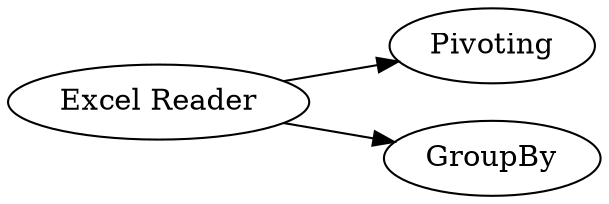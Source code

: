 digraph {
	1 -> 3
	1 -> 2
	1 [label="Excel Reader"]
	3 [label=Pivoting]
	2 [label=GroupBy]
	rankdir=LR
}

